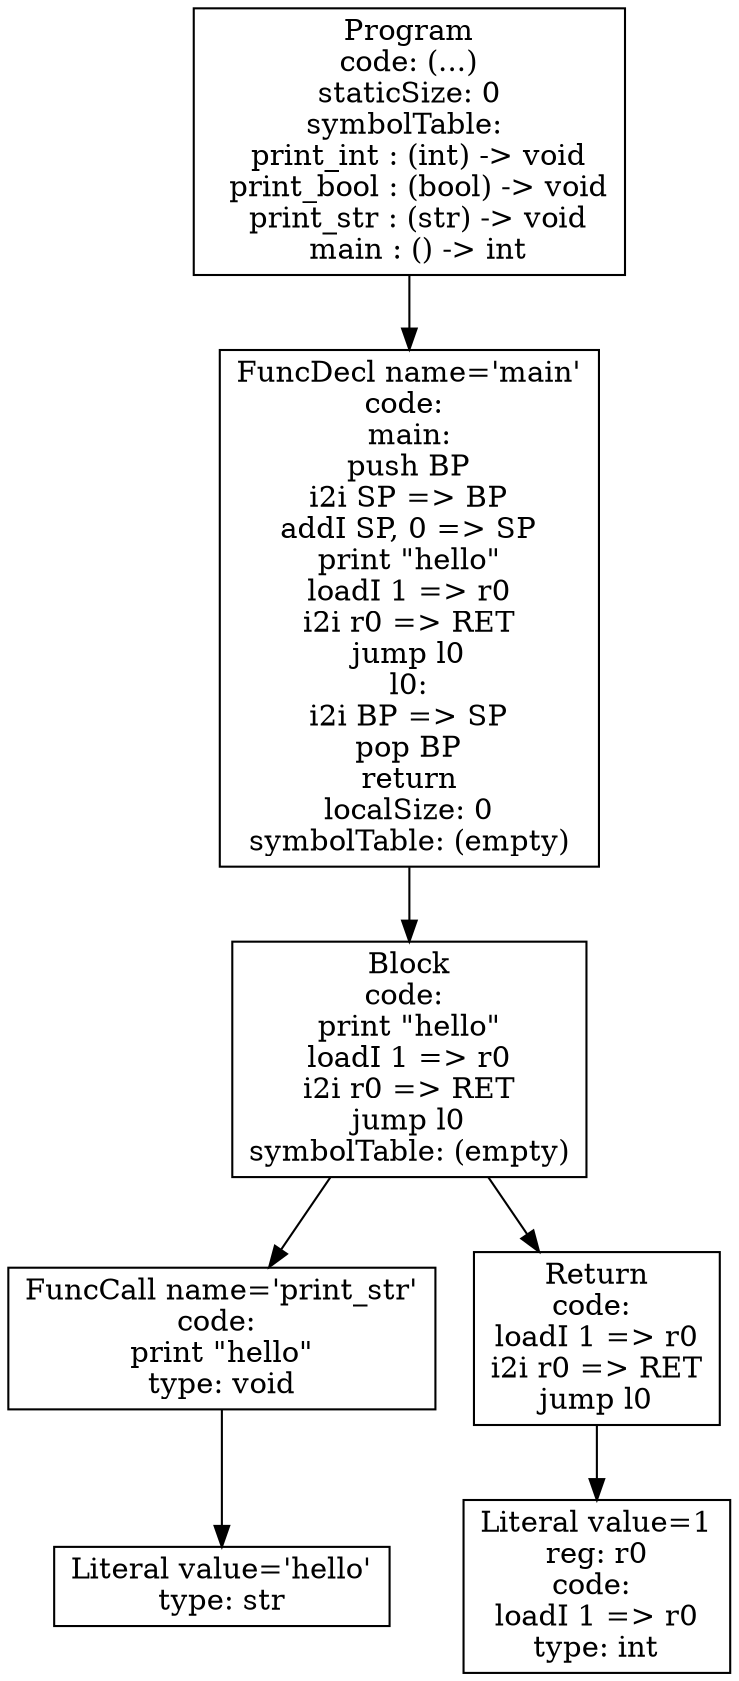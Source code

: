 digraph AST {
4 [shape=box, label="Literal value='hello'\ntype: str"];
3 [shape=box, label="FuncCall name='print_str'\ncode: \nprint \"hello\"\ntype: void"];
3 -> 4;
6 [shape=box, label="Literal value=1\nreg: r0\ncode: \nloadI 1 => r0\ntype: int"];
5 [shape=box, label="Return\ncode: \nloadI 1 => r0\ni2i r0 => RET\njump l0"];
5 -> 6;
2 [shape=box, label="Block\ncode: \nprint \"hello\"\nloadI 1 => r0\ni2i r0 => RET\njump l0\nsymbolTable: (empty)"];
2 -> 3;
2 -> 5;
1 [shape=box, label="FuncDecl name='main'\ncode: \nmain:\npush BP\ni2i SP => BP\naddI SP, 0 => SP\nprint \"hello\"\nloadI 1 => r0\ni2i r0 => RET\njump l0\nl0:\ni2i BP => SP\npop BP\nreturn\nlocalSize: 0\nsymbolTable: (empty)"];
1 -> 2;
0 [shape=box, label="Program\ncode: (...)\nstaticSize: 0\nsymbolTable: \n  print_int : (int) -> void\n  print_bool : (bool) -> void\n  print_str : (str) -> void\n  main : () -> int"];
0 -> 1;
}
